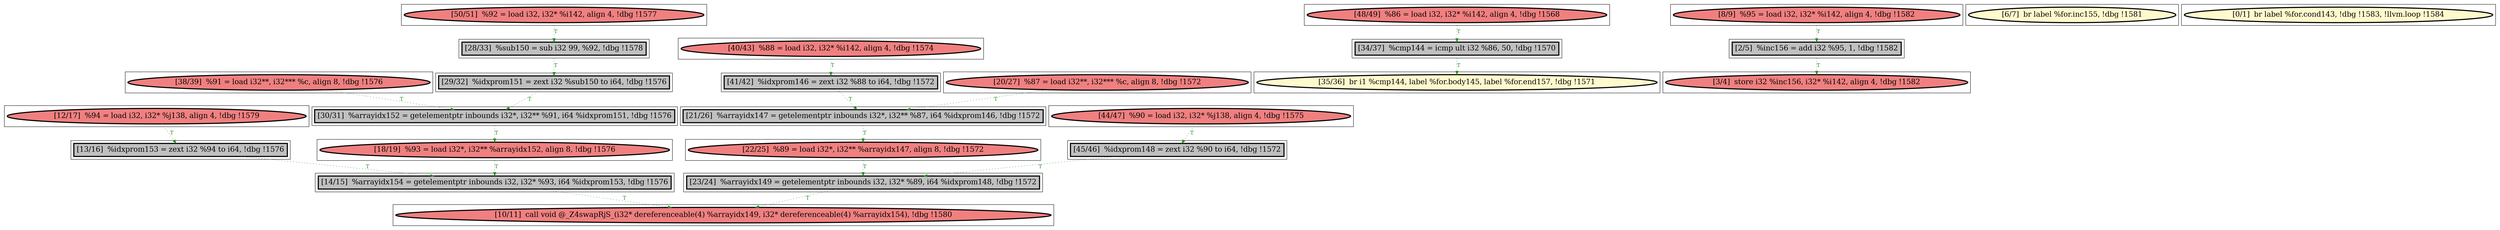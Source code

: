 
digraph G {



node8002->node8019 [style=dotted,color=forestgreen,label="T",fontcolor=forestgreen ]
node8004->node8002 [style=dotted,color=forestgreen,label="T",fontcolor=forestgreen ]
node8003->node8001 [style=dotted,color=forestgreen,label="T",fontcolor=forestgreen ]
node8010->node8017 [style=dotted,color=forestgreen,label="T",fontcolor=forestgreen ]
node8006->node8013 [style=dotted,color=forestgreen,label="T",fontcolor=forestgreen ]
node7999->node8014 [style=dotted,color=forestgreen,label="T",fontcolor=forestgreen ]
node8007->node7998 [style=dotted,color=forestgreen,label="T",fontcolor=forestgreen ]
node8005->node8008 [style=dotted,color=forestgreen,label="T",fontcolor=forestgreen ]
node8008->node8015 [style=dotted,color=forestgreen,label="T",fontcolor=forestgreen ]
node8017->node8000 [style=dotted,color=forestgreen,label="T",fontcolor=forestgreen ]
node7997->node7995 [style=dotted,color=forestgreen,label="T",fontcolor=forestgreen ]
node8014->node8007 [style=dotted,color=forestgreen,label="T",fontcolor=forestgreen ]
node8009->node8018 [style=dotted,color=forestgreen,label="T",fontcolor=forestgreen ]
node8015->node8017 [style=dotted,color=forestgreen,label="T",fontcolor=forestgreen ]
node8001->node8018 [style=dotted,color=forestgreen,label="T",fontcolor=forestgreen ]
node7995->node8011 [style=dotted,color=forestgreen,label="T",fontcolor=forestgreen ]
node8018->node8012 [style=dotted,color=forestgreen,label="T",fontcolor=forestgreen ]
node8019->node7998 [style=dotted,color=forestgreen,label="T",fontcolor=forestgreen ]
node8013->node8016 [style=dotted,color=forestgreen,label="T",fontcolor=forestgreen ]
node8012->node8019 [style=dotted,color=forestgreen,label="T",fontcolor=forestgreen ]
node8000->node8007 [style=dotted,color=forestgreen,label="T",fontcolor=forestgreen ]


subgraph cluster25 {


node8019 [penwidth=3.0,fontsize=20,fillcolor=grey,label="[23/24]  %arrayidx149 = getelementptr inbounds i32, i32* %89, i64 %idxprom148, !dbg !1572",shape=rectangle,style=filled ]



}

subgraph cluster24 {


node8018 [penwidth=3.0,fontsize=20,fillcolor=grey,label="[21/26]  %arrayidx147 = getelementptr inbounds i32*, i32** %87, i64 %idxprom146, !dbg !1572",shape=rectangle,style=filled ]



}

subgraph cluster22 {


node8016 [penwidth=3.0,fontsize=20,fillcolor=lemonchiffon,label="[35/36]  br i1 %cmp144, label %for.body145, label %for.end157, !dbg !1571",shape=ellipse,style=filled ]



}

subgraph cluster20 {


node8014 [penwidth=3.0,fontsize=20,fillcolor=grey,label="[13/16]  %idxprom153 = zext i32 %94 to i64, !dbg !1576",shape=rectangle,style=filled ]



}

subgraph cluster18 {


node8012 [penwidth=3.0,fontsize=20,fillcolor=lightcoral,label="[22/25]  %89 = load i32*, i32** %arrayidx147, align 8, !dbg !1572",shape=ellipse,style=filled ]



}

subgraph cluster16 {


node8010 [penwidth=3.0,fontsize=20,fillcolor=lightcoral,label="[38/39]  %91 = load i32**, i32*** %c, align 8, !dbg !1576",shape=ellipse,style=filled ]



}

subgraph cluster17 {


node8011 [penwidth=3.0,fontsize=20,fillcolor=lightcoral,label="[3/4]  store i32 %inc156, i32* %i142, align 4, !dbg !1582",shape=ellipse,style=filled ]



}

subgraph cluster4 {


node7998 [penwidth=3.0,fontsize=20,fillcolor=lightcoral,label="[10/11]  call void @_Z4swapRjS_(i32* dereferenceable(4) %arrayidx149, i32* dereferenceable(4) %arrayidx154), !dbg !1580",shape=ellipse,style=filled ]



}

subgraph cluster3 {


node7997 [penwidth=3.0,fontsize=20,fillcolor=lightcoral,label="[8/9]  %95 = load i32, i32* %i142, align 4, !dbg !1582",shape=ellipse,style=filled ]



}

subgraph cluster2 {


node7996 [penwidth=3.0,fontsize=20,fillcolor=lemonchiffon,label="[6/7]  br label %for.inc155, !dbg !1581",shape=ellipse,style=filled ]



}

subgraph cluster1 {


node7995 [penwidth=3.0,fontsize=20,fillcolor=grey,label="[2/5]  %inc156 = add i32 %95, 1, !dbg !1582",shape=rectangle,style=filled ]



}

subgraph cluster12 {


node8006 [penwidth=3.0,fontsize=20,fillcolor=lightcoral,label="[48/49]  %86 = load i32, i32* %i142, align 4, !dbg !1568",shape=ellipse,style=filled ]



}

subgraph cluster5 {


node7999 [penwidth=3.0,fontsize=20,fillcolor=lightcoral,label="[12/17]  %94 = load i32, i32* %j138, align 4, !dbg !1579",shape=ellipse,style=filled ]



}

subgraph cluster0 {


node7994 [penwidth=3.0,fontsize=20,fillcolor=lemonchiffon,label="[0/1]  br label %for.cond143, !dbg !1583, !llvm.loop !1584",shape=ellipse,style=filled ]



}

subgraph cluster6 {


node8000 [penwidth=3.0,fontsize=20,fillcolor=lightcoral,label="[18/19]  %93 = load i32*, i32** %arrayidx152, align 8, !dbg !1576",shape=ellipse,style=filled ]



}

subgraph cluster14 {


node8008 [penwidth=3.0,fontsize=20,fillcolor=grey,label="[28/33]  %sub150 = sub i32 99, %92, !dbg !1578",shape=rectangle,style=filled ]



}

subgraph cluster7 {


node8001 [penwidth=3.0,fontsize=20,fillcolor=grey,label="[41/42]  %idxprom146 = zext i32 %88 to i64, !dbg !1572",shape=rectangle,style=filled ]



}

subgraph cluster23 {


node8017 [penwidth=3.0,fontsize=20,fillcolor=grey,label="[30/31]  %arrayidx152 = getelementptr inbounds i32*, i32** %91, i64 %idxprom151, !dbg !1576",shape=rectangle,style=filled ]



}

subgraph cluster8 {


node8002 [penwidth=3.0,fontsize=20,fillcolor=grey,label="[45/46]  %idxprom148 = zext i32 %90 to i64, !dbg !1572",shape=rectangle,style=filled ]



}

subgraph cluster21 {


node8015 [penwidth=3.0,fontsize=20,fillcolor=grey,label="[29/32]  %idxprom151 = zext i32 %sub150 to i64, !dbg !1576",shape=rectangle,style=filled ]



}

subgraph cluster9 {


node8003 [penwidth=3.0,fontsize=20,fillcolor=lightcoral,label="[40/43]  %88 = load i32, i32* %i142, align 4, !dbg !1574",shape=ellipse,style=filled ]



}

subgraph cluster19 {


node8013 [penwidth=3.0,fontsize=20,fillcolor=grey,label="[34/37]  %cmp144 = icmp ult i32 %86, 50, !dbg !1570",shape=rectangle,style=filled ]



}

subgraph cluster10 {


node8004 [penwidth=3.0,fontsize=20,fillcolor=lightcoral,label="[44/47]  %90 = load i32, i32* %j138, align 4, !dbg !1575",shape=ellipse,style=filled ]



}

subgraph cluster11 {


node8005 [penwidth=3.0,fontsize=20,fillcolor=lightcoral,label="[50/51]  %92 = load i32, i32* %i142, align 4, !dbg !1577",shape=ellipse,style=filled ]



}

subgraph cluster13 {


node8007 [penwidth=3.0,fontsize=20,fillcolor=grey,label="[14/15]  %arrayidx154 = getelementptr inbounds i32, i32* %93, i64 %idxprom153, !dbg !1576",shape=rectangle,style=filled ]



}

subgraph cluster15 {


node8009 [penwidth=3.0,fontsize=20,fillcolor=lightcoral,label="[20/27]  %87 = load i32**, i32*** %c, align 8, !dbg !1572",shape=ellipse,style=filled ]



}

}
